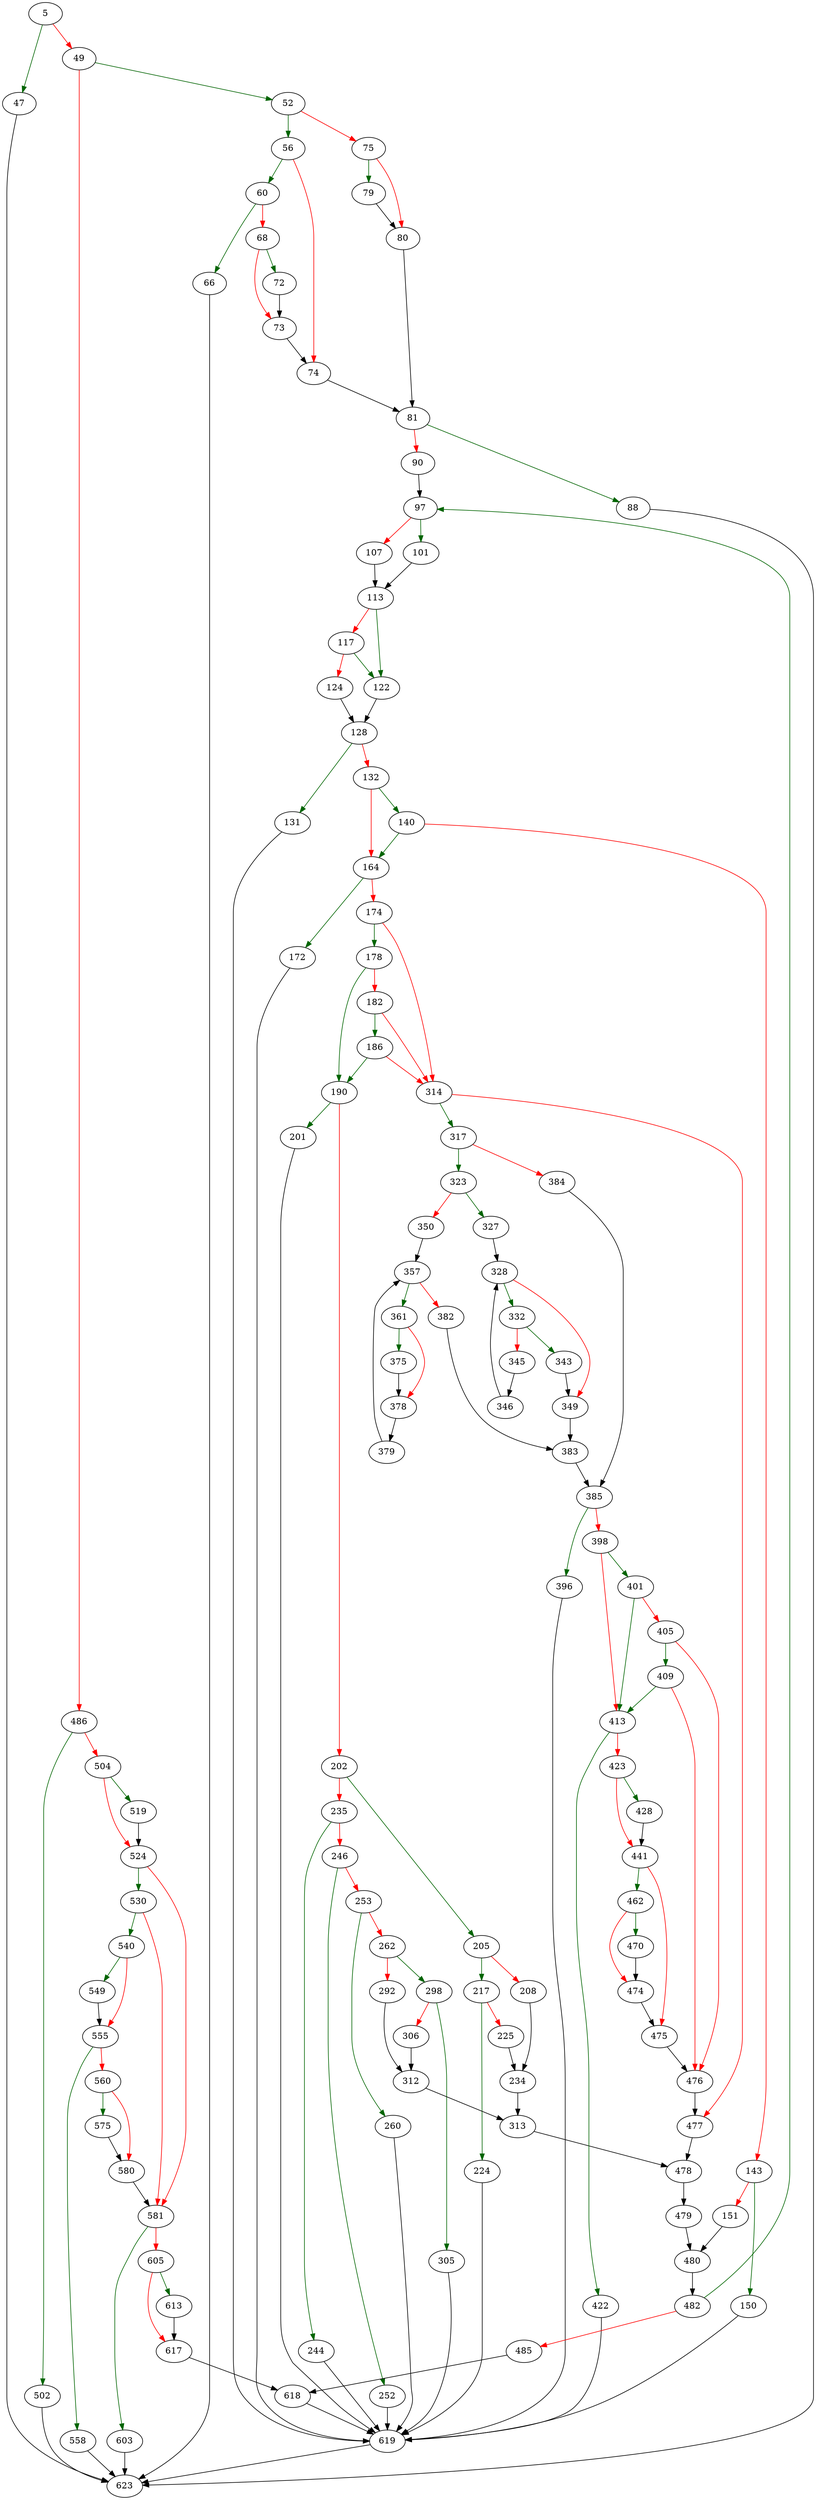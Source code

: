 strict digraph "allocateBtreePage" {
	// Node definitions.
	5 [entry=true];
	47;
	49;
	623;
	52;
	486;
	56;
	75;
	60;
	74;
	66;
	68;
	72;
	73;
	81;
	79;
	80;
	88;
	90;
	97;
	101;
	107;
	113;
	122;
	117;
	124;
	128;
	131;
	132;
	619;
	140;
	164;
	143;
	150;
	151;
	480;
	172;
	174;
	178;
	314;
	190;
	182;
	186;
	201;
	202;
	205;
	235;
	217;
	208;
	234;
	224;
	225;
	313;
	244;
	246;
	252;
	253;
	260;
	262;
	298;
	292;
	312;
	305;
	306;
	478;
	317;
	477;
	323;
	384;
	327;
	350;
	328;
	332;
	349;
	343;
	345;
	346;
	383;
	357;
	361;
	382;
	375;
	378;
	379;
	385;
	396;
	398;
	401;
	413;
	405;
	409;
	476;
	422;
	423;
	428;
	441;
	462;
	475;
	470;
	474;
	479;
	482;
	485;
	618;
	502;
	504;
	519;
	524;
	530;
	581;
	540;
	549;
	555;
	558;
	560;
	575;
	580;
	603;
	605;
	613;
	617;

	// Edge definitions.
	5 -> 47 [
		color=darkgreen
		cond=true
	];
	5 -> 49 [
		color=red
		cond=false
	];
	47 -> 623;
	49 -> 52 [
		color=darkgreen
		cond=true
	];
	49 -> 486 [
		color=red
		cond=false
	];
	52 -> 56 [
		color=darkgreen
		cond=true
	];
	52 -> 75 [
		color=red
		cond=false
	];
	486 -> 502 [
		color=darkgreen
		cond=true
	];
	486 -> 504 [
		color=red
		cond=false
	];
	56 -> 60 [
		color=darkgreen
		cond=true
	];
	56 -> 74 [
		color=red
		cond=false
	];
	75 -> 79 [
		color=darkgreen
		cond=true
	];
	75 -> 80 [
		color=red
		cond=false
	];
	60 -> 66 [
		color=darkgreen
		cond=true
	];
	60 -> 68 [
		color=red
		cond=false
	];
	74 -> 81;
	66 -> 623;
	68 -> 72 [
		color=darkgreen
		cond=true
	];
	68 -> 73 [
		color=red
		cond=false
	];
	72 -> 73;
	73 -> 74;
	81 -> 88 [
		color=darkgreen
		cond=true
	];
	81 -> 90 [
		color=red
		cond=false
	];
	79 -> 80;
	80 -> 81;
	88 -> 623;
	90 -> 97;
	97 -> 101 [
		color=darkgreen
		cond=true
	];
	97 -> 107 [
		color=red
		cond=false
	];
	101 -> 113;
	107 -> 113;
	113 -> 122 [
		color=darkgreen
		cond=true
	];
	113 -> 117 [
		color=red
		cond=false
	];
	122 -> 128;
	117 -> 122 [
		color=darkgreen
		cond=true
	];
	117 -> 124 [
		color=red
		cond=false
	];
	124 -> 128;
	128 -> 131 [
		color=darkgreen
		cond=true
	];
	128 -> 132 [
		color=red
		cond=false
	];
	131 -> 619;
	132 -> 140 [
		color=darkgreen
		cond=true
	];
	132 -> 164 [
		color=red
		cond=false
	];
	619 -> 623;
	140 -> 164 [
		color=darkgreen
		cond=true
	];
	140 -> 143 [
		color=red
		cond=false
	];
	164 -> 172 [
		color=darkgreen
		cond=true
	];
	164 -> 174 [
		color=red
		cond=false
	];
	143 -> 150 [
		color=darkgreen
		cond=true
	];
	143 -> 151 [
		color=red
		cond=false
	];
	150 -> 619;
	151 -> 480;
	480 -> 482;
	172 -> 619;
	174 -> 178 [
		color=darkgreen
		cond=true
	];
	174 -> 314 [
		color=red
		cond=false
	];
	178 -> 190 [
		color=darkgreen
		cond=true
	];
	178 -> 182 [
		color=red
		cond=false
	];
	314 -> 317 [
		color=darkgreen
		cond=true
	];
	314 -> 477 [
		color=red
		cond=false
	];
	190 -> 201 [
		color=darkgreen
		cond=true
	];
	190 -> 202 [
		color=red
		cond=false
	];
	182 -> 314 [
		color=red
		cond=false
	];
	182 -> 186 [
		color=darkgreen
		cond=true
	];
	186 -> 314 [
		color=red
		cond=false
	];
	186 -> 190 [
		color=darkgreen
		cond=true
	];
	201 -> 619;
	202 -> 205 [
		color=darkgreen
		cond=true
	];
	202 -> 235 [
		color=red
		cond=false
	];
	205 -> 217 [
		color=darkgreen
		cond=true
	];
	205 -> 208 [
		color=red
		cond=false
	];
	235 -> 244 [
		color=darkgreen
		cond=true
	];
	235 -> 246 [
		color=red
		cond=false
	];
	217 -> 224 [
		color=darkgreen
		cond=true
	];
	217 -> 225 [
		color=red
		cond=false
	];
	208 -> 234;
	234 -> 313;
	224 -> 619;
	225 -> 234;
	313 -> 478;
	244 -> 619;
	246 -> 252 [
		color=darkgreen
		cond=true
	];
	246 -> 253 [
		color=red
		cond=false
	];
	252 -> 619;
	253 -> 260 [
		color=darkgreen
		cond=true
	];
	253 -> 262 [
		color=red
		cond=false
	];
	260 -> 619;
	262 -> 298 [
		color=darkgreen
		cond=true
	];
	262 -> 292 [
		color=red
		cond=false
	];
	298 -> 305 [
		color=darkgreen
		cond=true
	];
	298 -> 306 [
		color=red
		cond=false
	];
	292 -> 312;
	312 -> 313;
	305 -> 619;
	306 -> 312;
	478 -> 479;
	317 -> 323 [
		color=darkgreen
		cond=true
	];
	317 -> 384 [
		color=red
		cond=false
	];
	477 -> 478;
	323 -> 327 [
		color=darkgreen
		cond=true
	];
	323 -> 350 [
		color=red
		cond=false
	];
	384 -> 385;
	327 -> 328;
	350 -> 357;
	328 -> 332 [
		color=darkgreen
		cond=true
	];
	328 -> 349 [
		color=red
		cond=false
	];
	332 -> 343 [
		color=darkgreen
		cond=true
	];
	332 -> 345 [
		color=red
		cond=false
	];
	349 -> 383;
	343 -> 349;
	345 -> 346;
	346 -> 328;
	383 -> 385;
	357 -> 361 [
		color=darkgreen
		cond=true
	];
	357 -> 382 [
		color=red
		cond=false
	];
	361 -> 375 [
		color=darkgreen
		cond=true
	];
	361 -> 378 [
		color=red
		cond=false
	];
	382 -> 383;
	375 -> 378;
	378 -> 379;
	379 -> 357;
	385 -> 396 [
		color=darkgreen
		cond=true
	];
	385 -> 398 [
		color=red
		cond=false
	];
	396 -> 619;
	398 -> 401 [
		color=darkgreen
		cond=true
	];
	398 -> 413 [
		color=red
		cond=false
	];
	401 -> 413 [
		color=darkgreen
		cond=true
	];
	401 -> 405 [
		color=red
		cond=false
	];
	413 -> 422 [
		color=darkgreen
		cond=true
	];
	413 -> 423 [
		color=red
		cond=false
	];
	405 -> 409 [
		color=darkgreen
		cond=true
	];
	405 -> 476 [
		color=red
		cond=false
	];
	409 -> 413 [
		color=darkgreen
		cond=true
	];
	409 -> 476 [
		color=red
		cond=false
	];
	476 -> 477;
	422 -> 619;
	423 -> 428 [
		color=darkgreen
		cond=true
	];
	423 -> 441 [
		color=red
		cond=false
	];
	428 -> 441;
	441 -> 462 [
		color=darkgreen
		cond=true
	];
	441 -> 475 [
		color=red
		cond=false
	];
	462 -> 470 [
		color=darkgreen
		cond=true
	];
	462 -> 474 [
		color=red
		cond=false
	];
	475 -> 476;
	470 -> 474;
	474 -> 475;
	479 -> 480;
	482 -> 97 [
		color=darkgreen
		cond=true
	];
	482 -> 485 [
		color=red
		cond=false
	];
	485 -> 618;
	618 -> 619;
	502 -> 623;
	504 -> 519 [
		color=darkgreen
		cond=true
	];
	504 -> 524 [
		color=red
		cond=false
	];
	519 -> 524;
	524 -> 530 [
		color=darkgreen
		cond=true
	];
	524 -> 581 [
		color=red
		cond=false
	];
	530 -> 581 [
		color=red
		cond=false
	];
	530 -> 540 [
		color=darkgreen
		cond=true
	];
	581 -> 603 [
		color=darkgreen
		cond=true
	];
	581 -> 605 [
		color=red
		cond=false
	];
	540 -> 549 [
		color=darkgreen
		cond=true
	];
	540 -> 555 [
		color=red
		cond=false
	];
	549 -> 555;
	555 -> 558 [
		color=darkgreen
		cond=true
	];
	555 -> 560 [
		color=red
		cond=false
	];
	558 -> 623;
	560 -> 575 [
		color=darkgreen
		cond=true
	];
	560 -> 580 [
		color=red
		cond=false
	];
	575 -> 580;
	580 -> 581;
	603 -> 623;
	605 -> 613 [
		color=darkgreen
		cond=true
	];
	605 -> 617 [
		color=red
		cond=false
	];
	613 -> 617;
	617 -> 618;
}